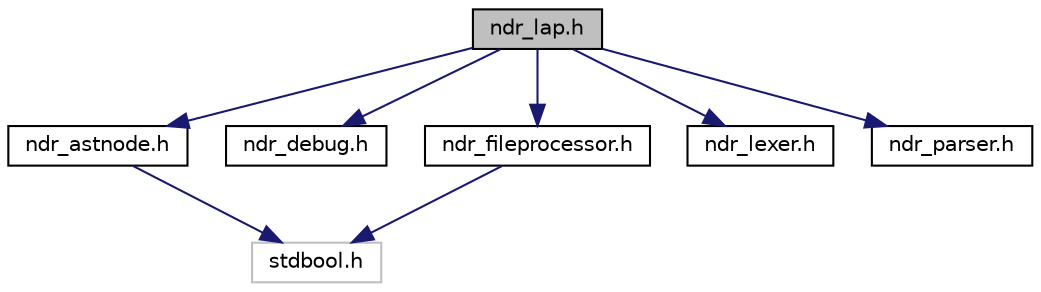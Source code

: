 digraph "ndr_lap.h"
{
 // LATEX_PDF_SIZE
  edge [fontname="Helvetica",fontsize="10",labelfontname="Helvetica",labelfontsize="10"];
  node [fontname="Helvetica",fontsize="10",shape=record];
  Node1 [label="ndr_lap.h",height=0.2,width=0.4,color="black", fillcolor="grey75", style="filled", fontcolor="black",tooltip=" "];
  Node1 -> Node2 [color="midnightblue",fontsize="10",style="solid",fontname="Helvetica"];
  Node2 [label="ndr_astnode.h",height=0.2,width=0.4,color="black", fillcolor="white", style="filled",URL="$ndr__astnode_8h.html",tooltip=" "];
  Node2 -> Node3 [color="midnightblue",fontsize="10",style="solid",fontname="Helvetica"];
  Node3 [label="stdbool.h",height=0.2,width=0.4,color="grey75", fillcolor="white", style="filled",tooltip=" "];
  Node1 -> Node4 [color="midnightblue",fontsize="10",style="solid",fontname="Helvetica"];
  Node4 [label="ndr_debug.h",height=0.2,width=0.4,color="black", fillcolor="white", style="filled",URL="$ndr__debug_8h.html",tooltip=" "];
  Node1 -> Node5 [color="midnightblue",fontsize="10",style="solid",fontname="Helvetica"];
  Node5 [label="ndr_fileprocessor.h",height=0.2,width=0.4,color="black", fillcolor="white", style="filled",URL="$ndr__fileprocessor_8h.html",tooltip=" "];
  Node5 -> Node3 [color="midnightblue",fontsize="10",style="solid",fontname="Helvetica"];
  Node1 -> Node6 [color="midnightblue",fontsize="10",style="solid",fontname="Helvetica"];
  Node6 [label="ndr_lexer.h",height=0.2,width=0.4,color="black", fillcolor="white", style="filled",URL="$ndr__lexer_8h.html",tooltip=" "];
  Node1 -> Node7 [color="midnightblue",fontsize="10",style="solid",fontname="Helvetica"];
  Node7 [label="ndr_parser.h",height=0.2,width=0.4,color="black", fillcolor="white", style="filled",URL="$ndr__parser_8h.html",tooltip=" "];
}
